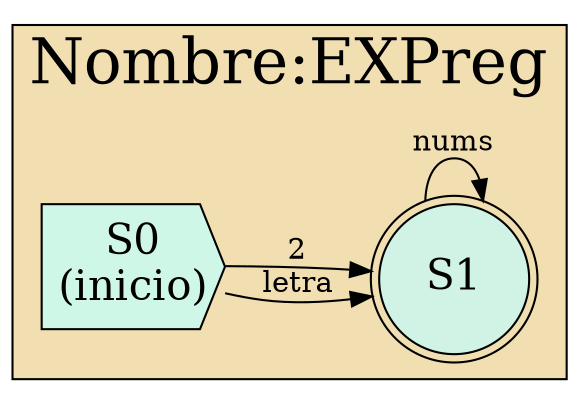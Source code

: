 digraph Patron{ 

    rankdir = LR
    layout = dot
    node[shape = circle, width = 1, height = 1]; 
    subgraph Cluster_A{ 
    label = "Nombre:EXPreg"   
    fontcolor ="black" 
    fontsize = 30 
    bgcolor ="#F1DFB2" 
    nodeS0[label = "S0
(inicio)" fontcolor = "#000000" fontsize = 20 fillcolor = "#CFF7E7" style = filled shape = cds]; 
    nodeS1[label = "S1" fontcolor = "#000000" fontsize = 20 fillcolor = "#D0F3E6" style = filled shape = doublecircle]; 
    nodeS0->nodeS1[label = letra]
    nodeS0->nodeS1[label = 2]
    nodeS1->nodeS1[label = nums]

    } 

}
